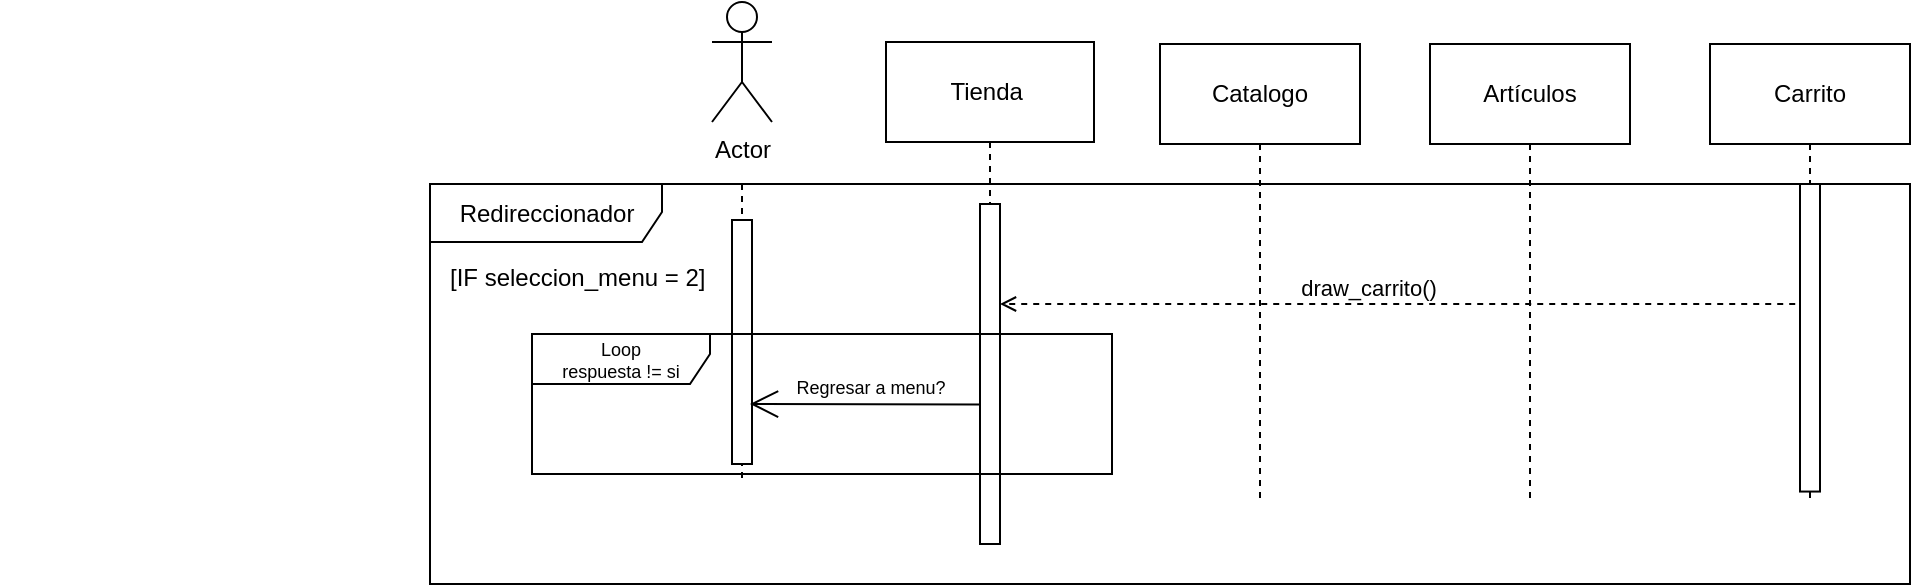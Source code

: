 <mxfile>
    <diagram id="iu8UTEItTF_XXB0HUZB4" name="Page-1">
        <mxGraphModel dx="1685" dy="467" grid="1" gridSize="10" guides="1" tooltips="1" connect="1" arrows="1" fold="1" page="1" pageScale="1" pageWidth="850" pageHeight="1100" math="0" shadow="0">
            <root>
                <mxCell id="0"/>
                <mxCell id="1" parent="0"/>
                <mxCell id="2" value="Actor" style="shape=umlActor;verticalLabelPosition=bottom;verticalAlign=top;html=1;" parent="1" vertex="1">
                    <mxGeometry x="101" y="29" width="30" height="60" as="geometry"/>
                </mxCell>
                <mxCell id="7" value="Tienda&amp;nbsp;" style="shape=umlLifeline;perimeter=lifelinePerimeter;whiteSpace=wrap;html=1;container=1;collapsible=0;recursiveResize=0;outlineConnect=0;size=50;" parent="1" vertex="1">
                    <mxGeometry x="188" y="49" width="104" height="251" as="geometry"/>
                </mxCell>
                <mxCell id="8" value="Carrito" style="shape=umlLifeline;perimeter=lifelinePerimeter;whiteSpace=wrap;html=1;container=1;collapsible=0;recursiveResize=0;outlineConnect=0;size=50;" parent="1" vertex="1">
                    <mxGeometry x="600" y="50" width="100" height="230" as="geometry"/>
                </mxCell>
                <mxCell id="129" value="" style="html=1;points=[];perimeter=orthogonalPerimeter;" parent="8" vertex="1">
                    <mxGeometry x="45" y="70" width="10" height="153.78" as="geometry"/>
                </mxCell>
                <mxCell id="9" value="Catalogo" style="shape=umlLifeline;perimeter=lifelinePerimeter;whiteSpace=wrap;html=1;container=1;collapsible=0;recursiveResize=0;outlineConnect=0;size=50;" parent="1" vertex="1">
                    <mxGeometry x="325" y="50" width="100" height="230" as="geometry"/>
                </mxCell>
                <mxCell id="10" value="Artículos" style="shape=umlLifeline;perimeter=lifelinePerimeter;whiteSpace=wrap;html=1;container=1;collapsible=0;recursiveResize=0;outlineConnect=0;size=50;" parent="1" vertex="1">
                    <mxGeometry x="460" y="50" width="100" height="230" as="geometry"/>
                </mxCell>
                <mxCell id="11" value="" style="shape=umlLifeline;perimeter=lifelinePerimeter;whiteSpace=wrap;html=1;container=0;collapsible=0;recursiveResize=0;outlineConnect=0;size=0;" parent="1" vertex="1">
                    <mxGeometry x="-254" y="120" width="740" height="150" as="geometry"/>
                </mxCell>
                <mxCell id="124" value="" style="html=1;points=[];perimeter=orthogonalPerimeter;" parent="1" vertex="1">
                    <mxGeometry x="235" y="130" width="10" height="170" as="geometry"/>
                </mxCell>
                <mxCell id="125" value="" style="html=1;points=[];perimeter=orthogonalPerimeter;" parent="1" vertex="1">
                    <mxGeometry x="111" y="138" width="10" height="122" as="geometry"/>
                </mxCell>
                <mxCell id="78" value="Redireccionador" style="shape=umlFrame;tabWidth=110;tabHeight=30;tabPosition=left;html=1;boundedLbl=1;labelInHeader=1;width=116;height=29;movable=1;resizable=1;rotatable=1;deletable=1;editable=1;connectable=1;" parent="1" vertex="1">
                    <mxGeometry x="-40" y="120" width="740" height="200" as="geometry"/>
                </mxCell>
                <mxCell id="79" value="[IF seleccion_menu = 2] " style="text" parent="78" vertex="1">
                    <mxGeometry width="100" height="20" relative="1" as="geometry">
                        <mxPoint x="8" y="33" as="offset"/>
                    </mxGeometry>
                </mxCell>
                <mxCell id="103" value="" style="html=1;verticalAlign=bottom;labelBackgroundColor=none;endArrow=open;endFill=0;dashed=1;" parent="1" edge="1">
                    <mxGeometry width="160" relative="1" as="geometry">
                        <mxPoint x="642.61" y="180" as="sourcePoint"/>
                        <mxPoint x="245" y="180" as="targetPoint"/>
                    </mxGeometry>
                </mxCell>
                <mxCell id="104" value="draw_carrito()" style="edgeLabel;html=1;align=center;verticalAlign=middle;resizable=0;points=[];" parent="103" vertex="1" connectable="0">
                    <mxGeometry x="-0.242" y="-2" relative="1" as="geometry">
                        <mxPoint x="-63" y="-6" as="offset"/>
                    </mxGeometry>
                </mxCell>
                <mxCell id="134" value="Loop&lt;br&gt;respuesta != si" style="shape=umlFrame;whiteSpace=wrap;html=1;fontSize=9;width=89;height=25;" parent="1" vertex="1">
                    <mxGeometry x="11" y="195" width="290" height="70" as="geometry"/>
                </mxCell>
                <mxCell id="132" value="" style="endArrow=open;endFill=1;endSize=12;html=1;exitX=0.021;exitY=0.372;exitDx=0;exitDy=0;exitPerimeter=0;" parent="1" edge="1">
                    <mxGeometry width="160" relative="1" as="geometry">
                        <mxPoint x="235.21" y="230.24" as="sourcePoint"/>
                        <mxPoint x="120" y="230" as="targetPoint"/>
                    </mxGeometry>
                </mxCell>
                <mxCell id="133" value="&lt;font style=&quot;font-size: 9px;&quot;&gt;Regresar a menu?&lt;/font&gt;" style="text;html=1;align=center;verticalAlign=middle;resizable=0;points=[];autosize=1;strokeColor=none;fillColor=none;" parent="1" vertex="1">
                    <mxGeometry x="130" y="206" width="100" height="30" as="geometry"/>
                </mxCell>
            </root>
        </mxGraphModel>
    </diagram>
</mxfile>